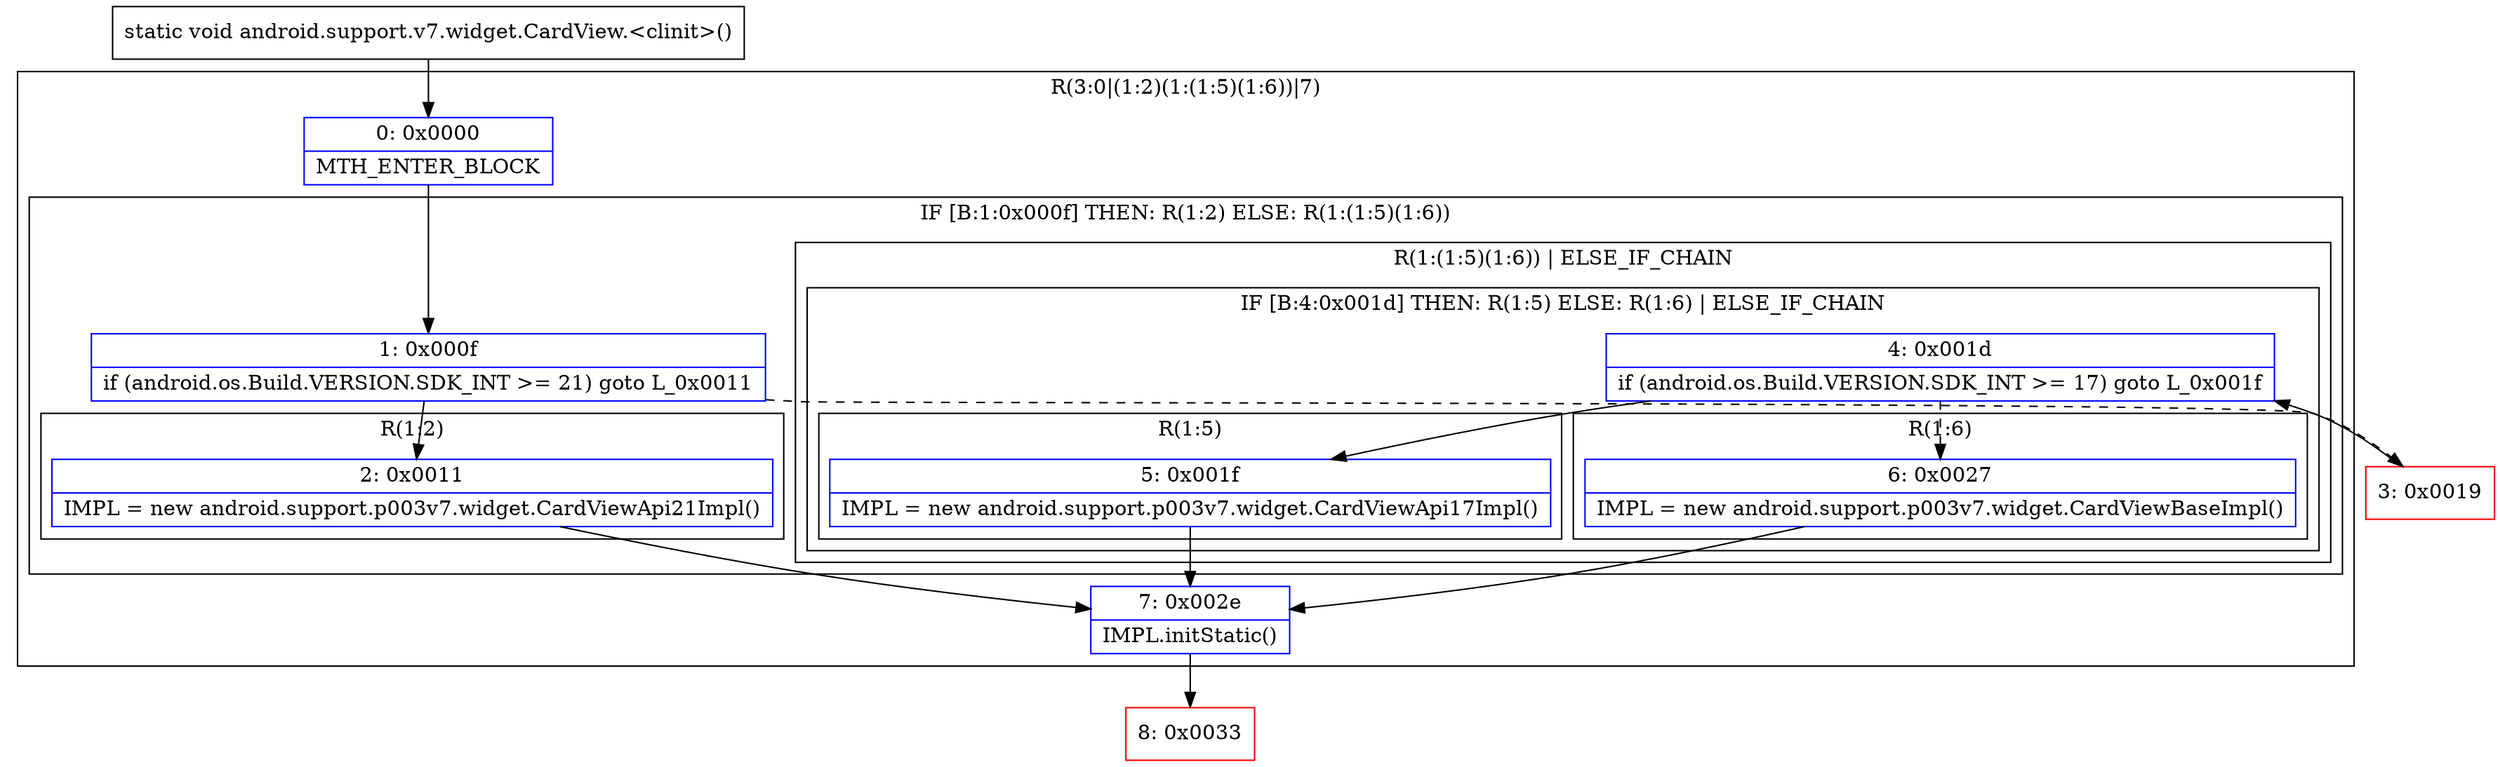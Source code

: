 digraph "CFG forandroid.support.v7.widget.CardView.\<clinit\>()V" {
subgraph cluster_Region_946001646 {
label = "R(3:0|(1:2)(1:(1:5)(1:6))|7)";
node [shape=record,color=blue];
Node_0 [shape=record,label="{0\:\ 0x0000|MTH_ENTER_BLOCK\l}"];
subgraph cluster_IfRegion_184842437 {
label = "IF [B:1:0x000f] THEN: R(1:2) ELSE: R(1:(1:5)(1:6))";
node [shape=record,color=blue];
Node_1 [shape=record,label="{1\:\ 0x000f|if (android.os.Build.VERSION.SDK_INT \>= 21) goto L_0x0011\l}"];
subgraph cluster_Region_406516204 {
label = "R(1:2)";
node [shape=record,color=blue];
Node_2 [shape=record,label="{2\:\ 0x0011|IMPL = new android.support.p003v7.widget.CardViewApi21Impl()\l}"];
}
subgraph cluster_Region_1090391150 {
label = "R(1:(1:5)(1:6)) | ELSE_IF_CHAIN\l";
node [shape=record,color=blue];
subgraph cluster_IfRegion_1854240569 {
label = "IF [B:4:0x001d] THEN: R(1:5) ELSE: R(1:6) | ELSE_IF_CHAIN\l";
node [shape=record,color=blue];
Node_4 [shape=record,label="{4\:\ 0x001d|if (android.os.Build.VERSION.SDK_INT \>= 17) goto L_0x001f\l}"];
subgraph cluster_Region_1181743228 {
label = "R(1:5)";
node [shape=record,color=blue];
Node_5 [shape=record,label="{5\:\ 0x001f|IMPL = new android.support.p003v7.widget.CardViewApi17Impl()\l}"];
}
subgraph cluster_Region_152421580 {
label = "R(1:6)";
node [shape=record,color=blue];
Node_6 [shape=record,label="{6\:\ 0x0027|IMPL = new android.support.p003v7.widget.CardViewBaseImpl()\l}"];
}
}
}
}
Node_7 [shape=record,label="{7\:\ 0x002e|IMPL.initStatic()\l}"];
}
Node_3 [shape=record,color=red,label="{3\:\ 0x0019}"];
Node_8 [shape=record,color=red,label="{8\:\ 0x0033}"];
MethodNode[shape=record,label="{static void android.support.v7.widget.CardView.\<clinit\>() }"];
MethodNode -> Node_0;
Node_0 -> Node_1;
Node_1 -> Node_2;
Node_1 -> Node_3[style=dashed];
Node_2 -> Node_7;
Node_4 -> Node_5;
Node_4 -> Node_6[style=dashed];
Node_5 -> Node_7;
Node_6 -> Node_7;
Node_7 -> Node_8;
Node_3 -> Node_4;
}

